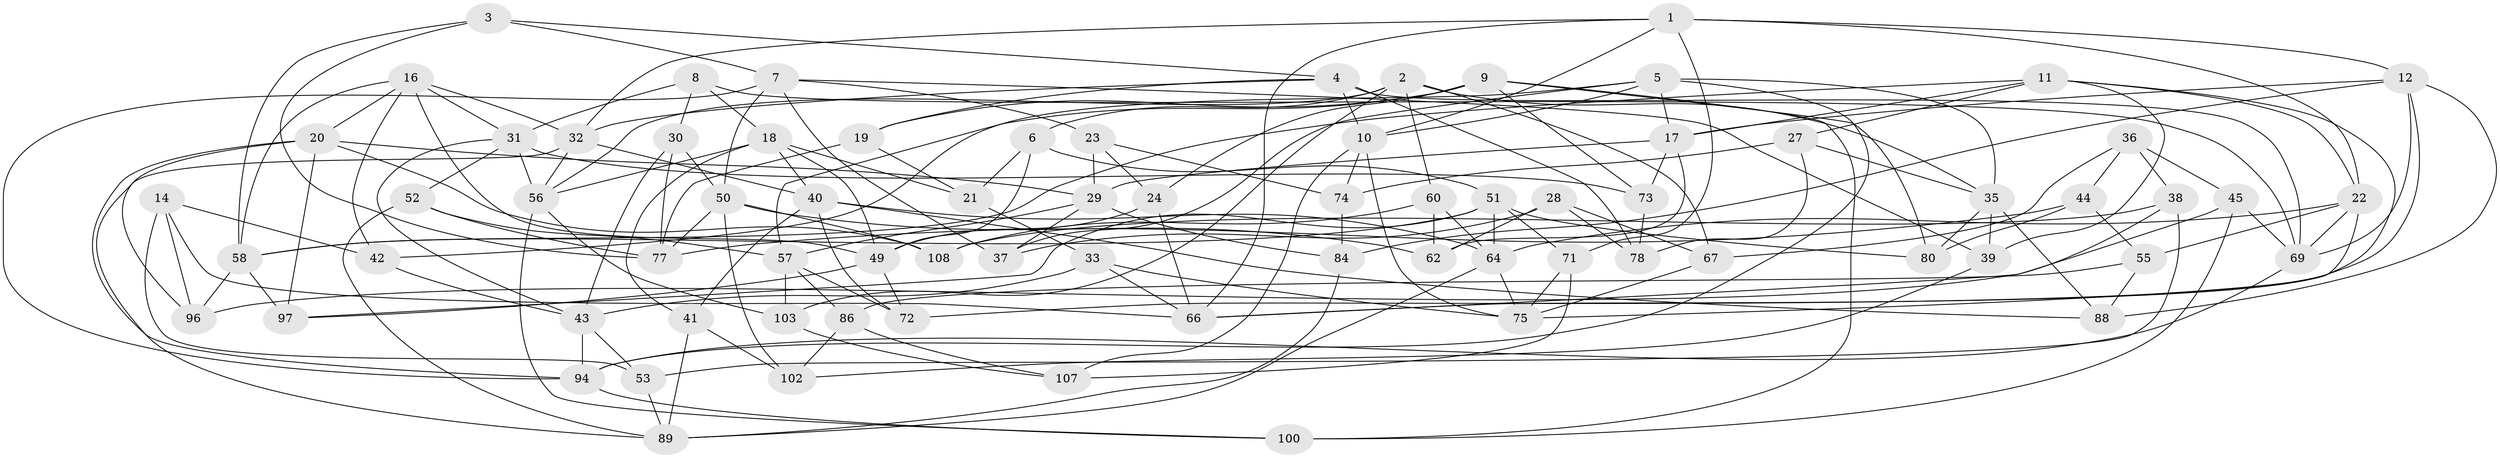 // original degree distribution, {4: 1.0}
// Generated by graph-tools (version 1.1) at 2025/11/02/27/25 16:11:43]
// undirected, 75 vertices, 183 edges
graph export_dot {
graph [start="1"]
  node [color=gray90,style=filled];
  1 [super="+87"];
  2 [super="+13"];
  3;
  4 [super="+25"];
  5 [super="+26"];
  6;
  7 [super="+54"];
  8;
  9 [super="+76"];
  10 [super="+15"];
  11 [super="+81"];
  12 [super="+79"];
  14;
  16 [super="+104"];
  17 [super="+34"];
  18 [super="+91"];
  19;
  20 [super="+46"];
  21;
  22 [super="+70"];
  23;
  24;
  27;
  28;
  29 [super="+92"];
  30;
  31 [super="+98"];
  32 [super="+47"];
  33;
  35 [super="+82"];
  36;
  37;
  38;
  39;
  40 [super="+48"];
  41;
  42;
  43 [super="+85"];
  44;
  45;
  49 [super="+68"];
  50 [super="+105"];
  51 [super="+59"];
  52;
  53;
  55;
  56 [super="+99"];
  57 [super="+61"];
  58 [super="+63"];
  60;
  62;
  64 [super="+65"];
  66 [super="+95"];
  67;
  69 [super="+90"];
  71;
  72;
  73;
  74;
  75 [super="+83"];
  77 [super="+101"];
  78;
  80;
  84;
  86;
  88;
  89 [super="+93"];
  94 [super="+106"];
  96;
  97;
  100;
  102;
  103;
  107;
  108;
  1 -- 10;
  1 -- 71;
  1 -- 66;
  1 -- 32;
  1 -- 12;
  1 -- 22;
  2 -- 103;
  2 -- 67;
  2 -- 35;
  2 -- 60;
  2 -- 6;
  2 -- 56;
  3 -- 4;
  3 -- 77;
  3 -- 58;
  3 -- 7;
  4 -- 19;
  4 -- 78;
  4 -- 69;
  4 -- 32;
  4 -- 10;
  5 -- 37;
  5 -- 42;
  5 -- 35;
  5 -- 17;
  5 -- 10;
  5 -- 94;
  6 -- 21;
  6 -- 49;
  6 -- 51;
  7 -- 37;
  7 -- 50;
  7 -- 39;
  7 -- 23;
  7 -- 94;
  8 -- 18;
  8 -- 30;
  8 -- 31;
  8 -- 69;
  9 -- 19;
  9 -- 24;
  9 -- 100;
  9 -- 73;
  9 -- 80;
  9 -- 57;
  10 -- 74;
  10 -- 107;
  10 -- 75;
  11 -- 17;
  11 -- 58;
  11 -- 22;
  11 -- 66;
  11 -- 27;
  11 -- 39;
  12 -- 69;
  12 -- 88;
  12 -- 17;
  12 -- 72;
  12 -- 84;
  14 -- 96;
  14 -- 53;
  14 -- 42;
  14 -- 66;
  16 -- 42;
  16 -- 20;
  16 -- 32;
  16 -- 58;
  16 -- 31;
  16 -- 49;
  17 -- 62;
  17 -- 73;
  17 -- 29;
  18 -- 49;
  18 -- 56;
  18 -- 41;
  18 -- 21;
  18 -- 40;
  19 -- 21;
  19 -- 77;
  20 -- 108;
  20 -- 96;
  20 -- 97;
  20 -- 29;
  20 -- 94;
  21 -- 33;
  22 -- 55;
  22 -- 75;
  22 -- 64;
  22 -- 69;
  23 -- 24;
  23 -- 74;
  23 -- 29;
  24 -- 49;
  24 -- 66;
  27 -- 78;
  27 -- 35;
  27 -- 74;
  28 -- 37;
  28 -- 67;
  28 -- 62;
  28 -- 78;
  29 -- 84;
  29 -- 57;
  29 -- 37;
  30 -- 77;
  30 -- 50;
  30 -- 43;
  31 -- 73;
  31 -- 52;
  31 -- 56;
  31 -- 43;
  32 -- 89;
  32 -- 56;
  32 -- 40;
  33 -- 75;
  33 -- 43;
  33 -- 66;
  35 -- 39;
  35 -- 80;
  35 -- 88;
  36 -- 67;
  36 -- 44;
  36 -- 45;
  36 -- 38;
  38 -- 53;
  38 -- 108;
  38 -- 66;
  39 -- 102;
  40 -- 64;
  40 -- 41;
  40 -- 88;
  40 -- 72;
  41 -- 102;
  41 -- 89;
  42 -- 43;
  43 -- 94;
  43 -- 53;
  44 -- 55;
  44 -- 80;
  44 -- 77;
  45 -- 69;
  45 -- 96;
  45 -- 100;
  49 -- 72;
  49 -- 97;
  50 -- 102;
  50 -- 108;
  50 -- 77;
  50 -- 62;
  51 -- 97;
  51 -- 58;
  51 -- 80;
  51 -- 64;
  51 -- 71;
  52 -- 57;
  52 -- 89;
  52 -- 77;
  53 -- 89;
  55 -- 86;
  55 -- 88;
  56 -- 100;
  56 -- 103;
  57 -- 86;
  57 -- 72;
  57 -- 103;
  58 -- 96;
  58 -- 97;
  60 -- 62;
  60 -- 108;
  60 -- 64;
  64 -- 89;
  64 -- 75;
  67 -- 75;
  69 -- 94;
  71 -- 107;
  71 -- 75;
  73 -- 78;
  74 -- 84;
  84 -- 89;
  86 -- 102;
  86 -- 107;
  94 -- 100;
  103 -- 107;
}
